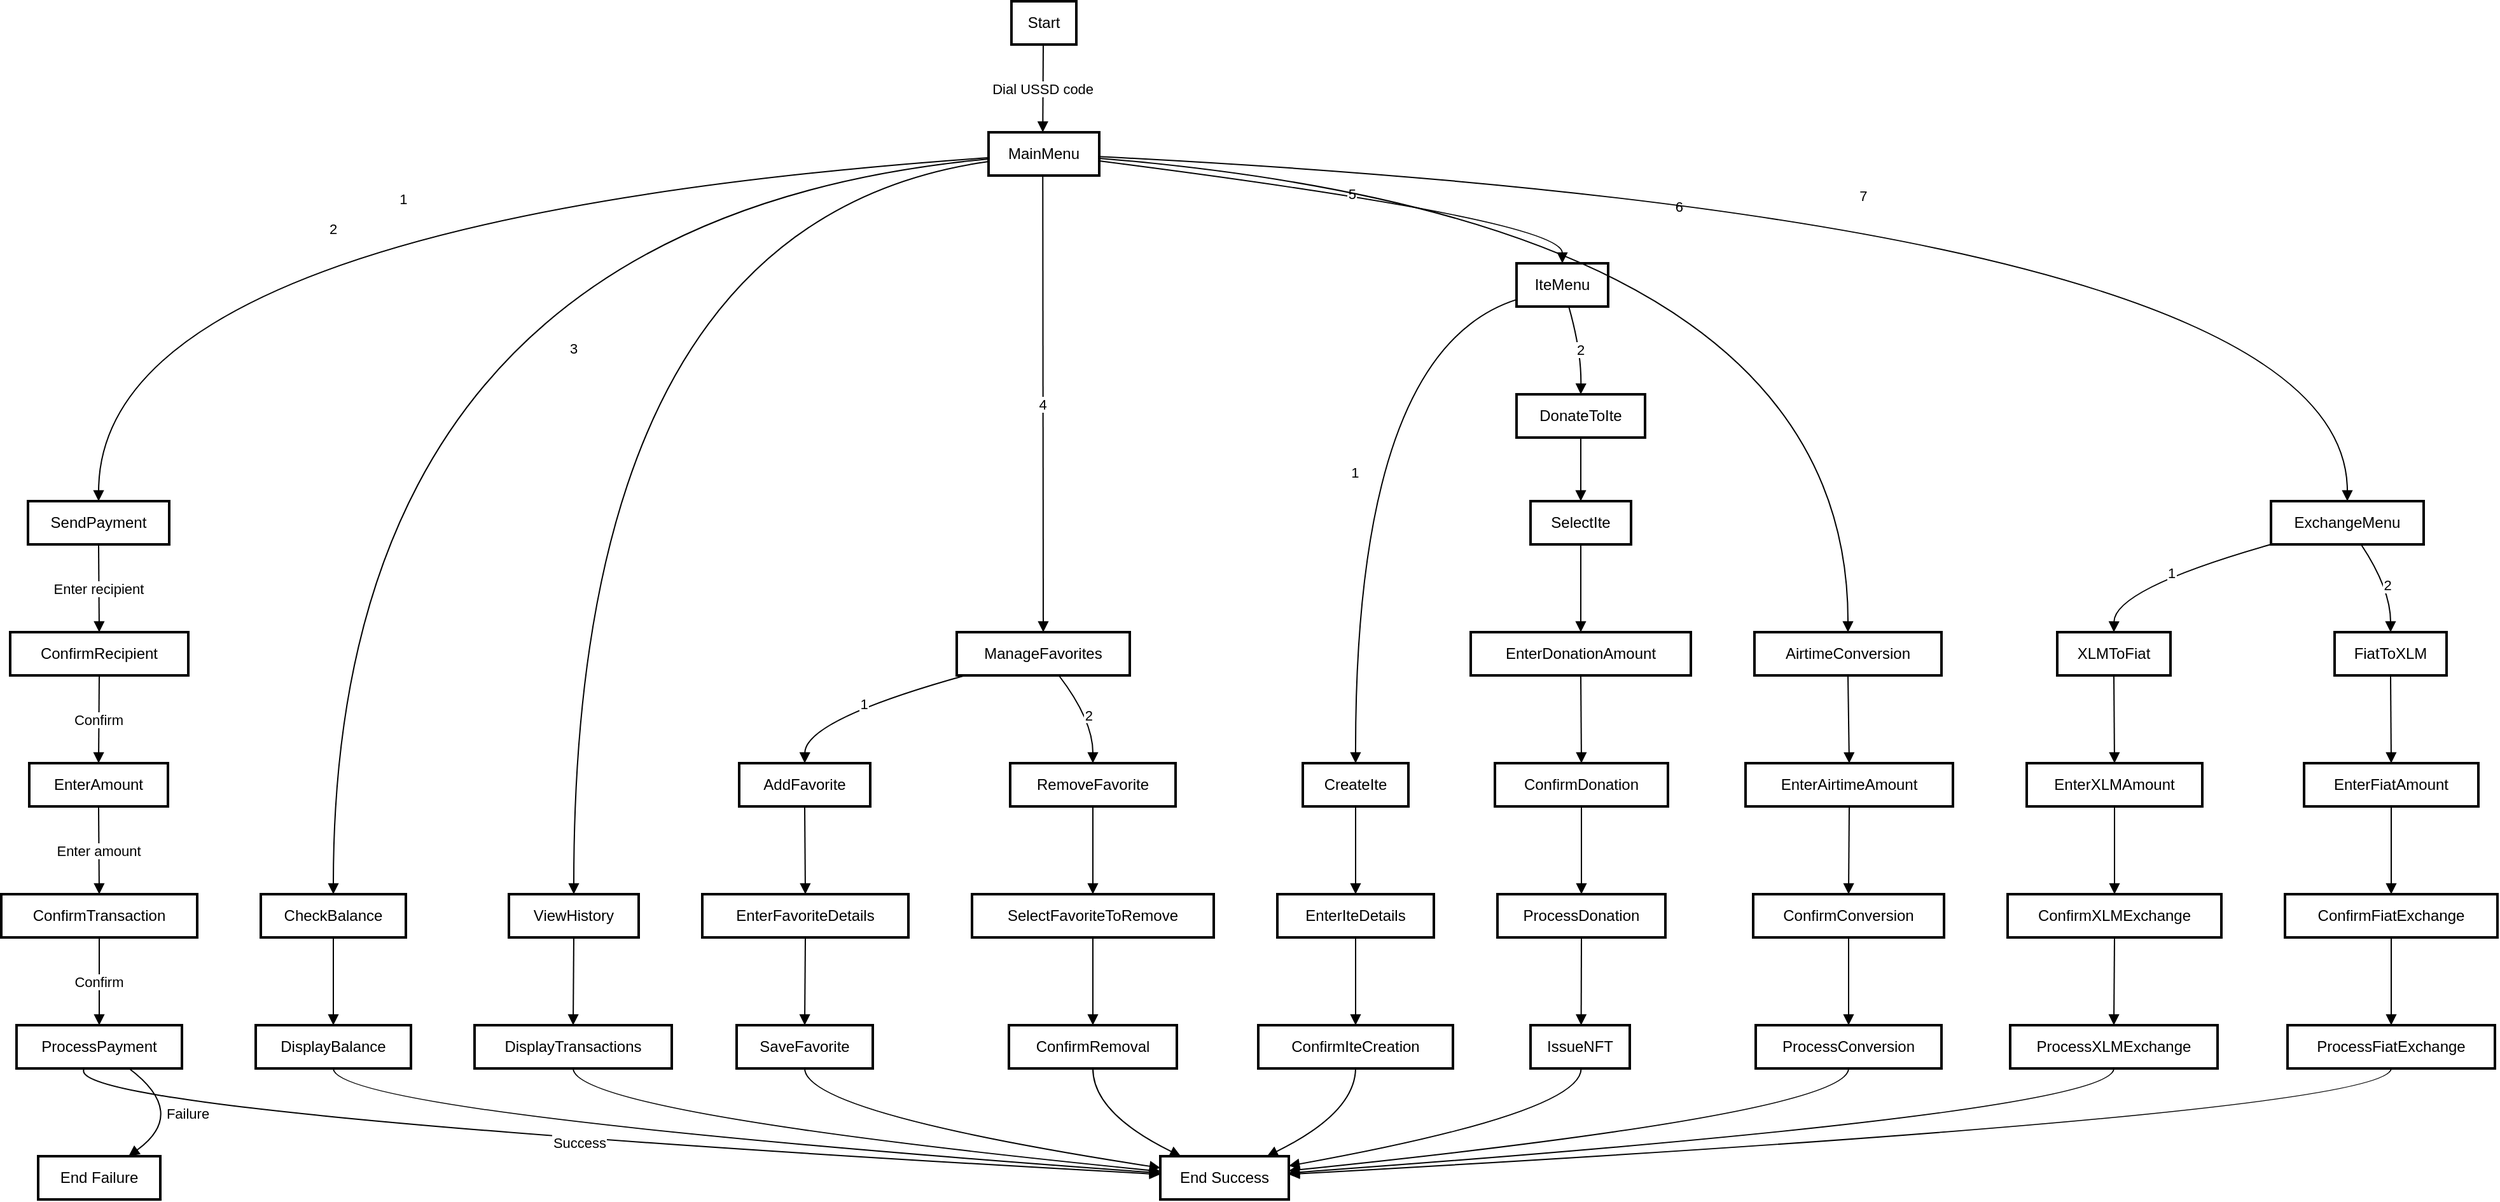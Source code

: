<mxfile version="24.7.8">
  <diagram name="Page-1" id="tqgh8wIxIpG1xmtgchpj">
    <mxGraphModel dx="1098" dy="868" grid="1" gridSize="10" guides="1" tooltips="1" connect="1" arrows="1" fold="1" page="1" pageScale="1" pageWidth="850" pageHeight="1100" math="0" shadow="0">
      <root>
        <mxCell id="0" />
        <mxCell id="1" parent="0" />
        <mxCell id="u9Umea-9Md1OC9XHzGHI-179" value="Start" style="whiteSpace=wrap;strokeWidth=2;" vertex="1" parent="1">
          <mxGeometry x="814" y="870" width="51" height="34" as="geometry" />
        </mxCell>
        <mxCell id="u9Umea-9Md1OC9XHzGHI-180" value="MainMenu" style="whiteSpace=wrap;strokeWidth=2;" vertex="1" parent="1">
          <mxGeometry x="796" y="973" width="87" height="34" as="geometry" />
        </mxCell>
        <mxCell id="u9Umea-9Md1OC9XHzGHI-181" value="SendPayment" style="whiteSpace=wrap;strokeWidth=2;" vertex="1" parent="1">
          <mxGeometry x="41" y="1263" width="111" height="34" as="geometry" />
        </mxCell>
        <mxCell id="u9Umea-9Md1OC9XHzGHI-182" value="CheckBalance" style="whiteSpace=wrap;strokeWidth=2;" vertex="1" parent="1">
          <mxGeometry x="224" y="1572" width="114" height="34" as="geometry" />
        </mxCell>
        <mxCell id="u9Umea-9Md1OC9XHzGHI-183" value="ViewHistory" style="whiteSpace=wrap;strokeWidth=2;" vertex="1" parent="1">
          <mxGeometry x="419" y="1572" width="102" height="34" as="geometry" />
        </mxCell>
        <mxCell id="u9Umea-9Md1OC9XHzGHI-184" value="ManageFavorites" style="whiteSpace=wrap;strokeWidth=2;" vertex="1" parent="1">
          <mxGeometry x="771" y="1366" width="136" height="34" as="geometry" />
        </mxCell>
        <mxCell id="u9Umea-9Md1OC9XHzGHI-185" value="IteMenu" style="whiteSpace=wrap;strokeWidth=2;" vertex="1" parent="1">
          <mxGeometry x="1211" y="1076" width="72" height="34" as="geometry" />
        </mxCell>
        <mxCell id="u9Umea-9Md1OC9XHzGHI-186" value="AirtimeConversion" style="whiteSpace=wrap;strokeWidth=2;" vertex="1" parent="1">
          <mxGeometry x="1398" y="1366" width="147" height="34" as="geometry" />
        </mxCell>
        <mxCell id="u9Umea-9Md1OC9XHzGHI-187" value="ExchangeMenu" style="whiteSpace=wrap;strokeWidth=2;" vertex="1" parent="1">
          <mxGeometry x="1804" y="1263" width="120" height="34" as="geometry" />
        </mxCell>
        <mxCell id="u9Umea-9Md1OC9XHzGHI-188" value="ConfirmRecipient" style="whiteSpace=wrap;strokeWidth=2;" vertex="1" parent="1">
          <mxGeometry x="27" y="1366" width="140" height="34" as="geometry" />
        </mxCell>
        <mxCell id="u9Umea-9Md1OC9XHzGHI-189" value="EnterAmount" style="whiteSpace=wrap;strokeWidth=2;" vertex="1" parent="1">
          <mxGeometry x="42" y="1469" width="109" height="34" as="geometry" />
        </mxCell>
        <mxCell id="u9Umea-9Md1OC9XHzGHI-190" value="ConfirmTransaction" style="whiteSpace=wrap;strokeWidth=2;" vertex="1" parent="1">
          <mxGeometry x="20" y="1572" width="154" height="34" as="geometry" />
        </mxCell>
        <mxCell id="u9Umea-9Md1OC9XHzGHI-191" value="ProcessPayment" style="whiteSpace=wrap;strokeWidth=2;" vertex="1" parent="1">
          <mxGeometry x="32" y="1675" width="130" height="34" as="geometry" />
        </mxCell>
        <mxCell id="u9Umea-9Md1OC9XHzGHI-192" value="End Success" style="whiteSpace=wrap;strokeWidth=2;" vertex="1" parent="1">
          <mxGeometry x="931" y="1778" width="101" height="34" as="geometry" />
        </mxCell>
        <mxCell id="u9Umea-9Md1OC9XHzGHI-193" value="End Failure" style="whiteSpace=wrap;strokeWidth=2;" vertex="1" parent="1">
          <mxGeometry x="49" y="1778" width="96" height="34" as="geometry" />
        </mxCell>
        <mxCell id="u9Umea-9Md1OC9XHzGHI-194" value="DisplayBalance" style="whiteSpace=wrap;strokeWidth=2;" vertex="1" parent="1">
          <mxGeometry x="220" y="1675" width="122" height="34" as="geometry" />
        </mxCell>
        <mxCell id="u9Umea-9Md1OC9XHzGHI-195" value="DisplayTransactions" style="whiteSpace=wrap;strokeWidth=2;" vertex="1" parent="1">
          <mxGeometry x="392" y="1675" width="155" height="34" as="geometry" />
        </mxCell>
        <mxCell id="u9Umea-9Md1OC9XHzGHI-196" value="AddFavorite" style="whiteSpace=wrap;strokeWidth=2;" vertex="1" parent="1">
          <mxGeometry x="600" y="1469" width="103" height="34" as="geometry" />
        </mxCell>
        <mxCell id="u9Umea-9Md1OC9XHzGHI-197" value="RemoveFavorite" style="whiteSpace=wrap;strokeWidth=2;" vertex="1" parent="1">
          <mxGeometry x="813" y="1469" width="130" height="34" as="geometry" />
        </mxCell>
        <mxCell id="u9Umea-9Md1OC9XHzGHI-198" value="EnterFavoriteDetails" style="whiteSpace=wrap;strokeWidth=2;" vertex="1" parent="1">
          <mxGeometry x="571" y="1572" width="162" height="34" as="geometry" />
        </mxCell>
        <mxCell id="u9Umea-9Md1OC9XHzGHI-199" value="SaveFavorite" style="whiteSpace=wrap;strokeWidth=2;" vertex="1" parent="1">
          <mxGeometry x="598" y="1675" width="107" height="34" as="geometry" />
        </mxCell>
        <mxCell id="u9Umea-9Md1OC9XHzGHI-200" value="SelectFavoriteToRemove" style="whiteSpace=wrap;strokeWidth=2;" vertex="1" parent="1">
          <mxGeometry x="783" y="1572" width="190" height="34" as="geometry" />
        </mxCell>
        <mxCell id="u9Umea-9Md1OC9XHzGHI-201" value="ConfirmRemoval" style="whiteSpace=wrap;strokeWidth=2;" vertex="1" parent="1">
          <mxGeometry x="812" y="1675" width="132" height="34" as="geometry" />
        </mxCell>
        <mxCell id="u9Umea-9Md1OC9XHzGHI-202" value="CreateIte" style="whiteSpace=wrap;strokeWidth=2;" vertex="1" parent="1">
          <mxGeometry x="1043" y="1469" width="83" height="34" as="geometry" />
        </mxCell>
        <mxCell id="u9Umea-9Md1OC9XHzGHI-203" value="DonateToIte" style="whiteSpace=wrap;strokeWidth=2;" vertex="1" parent="1">
          <mxGeometry x="1211" y="1179" width="101" height="34" as="geometry" />
        </mxCell>
        <mxCell id="u9Umea-9Md1OC9XHzGHI-204" value="EnterIteDetails" style="whiteSpace=wrap;strokeWidth=2;" vertex="1" parent="1">
          <mxGeometry x="1023" y="1572" width="123" height="34" as="geometry" />
        </mxCell>
        <mxCell id="u9Umea-9Md1OC9XHzGHI-205" value="ConfirmIteCreation" style="whiteSpace=wrap;strokeWidth=2;" vertex="1" parent="1">
          <mxGeometry x="1008" y="1675" width="153" height="34" as="geometry" />
        </mxCell>
        <mxCell id="u9Umea-9Md1OC9XHzGHI-206" value="SelectIte" style="whiteSpace=wrap;strokeWidth=2;" vertex="1" parent="1">
          <mxGeometry x="1222" y="1263" width="79" height="34" as="geometry" />
        </mxCell>
        <mxCell id="u9Umea-9Md1OC9XHzGHI-207" value="EnterDonationAmount" style="whiteSpace=wrap;strokeWidth=2;" vertex="1" parent="1">
          <mxGeometry x="1175" y="1366" width="173" height="34" as="geometry" />
        </mxCell>
        <mxCell id="u9Umea-9Md1OC9XHzGHI-208" value="ConfirmDonation" style="whiteSpace=wrap;strokeWidth=2;" vertex="1" parent="1">
          <mxGeometry x="1194" y="1469" width="136" height="34" as="geometry" />
        </mxCell>
        <mxCell id="u9Umea-9Md1OC9XHzGHI-209" value="ProcessDonation" style="whiteSpace=wrap;strokeWidth=2;" vertex="1" parent="1">
          <mxGeometry x="1196" y="1572" width="132" height="34" as="geometry" />
        </mxCell>
        <mxCell id="u9Umea-9Md1OC9XHzGHI-210" value="IssueNFT" style="whiteSpace=wrap;strokeWidth=2;" vertex="1" parent="1">
          <mxGeometry x="1222" y="1675" width="78" height="34" as="geometry" />
        </mxCell>
        <mxCell id="u9Umea-9Md1OC9XHzGHI-211" value="EnterAirtimeAmount" style="whiteSpace=wrap;strokeWidth=2;" vertex="1" parent="1">
          <mxGeometry x="1391" y="1469" width="163" height="34" as="geometry" />
        </mxCell>
        <mxCell id="u9Umea-9Md1OC9XHzGHI-212" value="ConfirmConversion" style="whiteSpace=wrap;strokeWidth=2;" vertex="1" parent="1">
          <mxGeometry x="1397" y="1572" width="150" height="34" as="geometry" />
        </mxCell>
        <mxCell id="u9Umea-9Md1OC9XHzGHI-213" value="ProcessConversion" style="whiteSpace=wrap;strokeWidth=2;" vertex="1" parent="1">
          <mxGeometry x="1399" y="1675" width="146" height="34" as="geometry" />
        </mxCell>
        <mxCell id="u9Umea-9Md1OC9XHzGHI-214" value="XLMToFiat" style="whiteSpace=wrap;strokeWidth=2;" vertex="1" parent="1">
          <mxGeometry x="1636" y="1366" width="89" height="34" as="geometry" />
        </mxCell>
        <mxCell id="u9Umea-9Md1OC9XHzGHI-215" value="FiatToXLM" style="whiteSpace=wrap;strokeWidth=2;" vertex="1" parent="1">
          <mxGeometry x="1854" y="1366" width="88" height="34" as="geometry" />
        </mxCell>
        <mxCell id="u9Umea-9Md1OC9XHzGHI-216" value="EnterXLMAmount" style="whiteSpace=wrap;strokeWidth=2;" vertex="1" parent="1">
          <mxGeometry x="1612" y="1469" width="138" height="34" as="geometry" />
        </mxCell>
        <mxCell id="u9Umea-9Md1OC9XHzGHI-217" value="ConfirmXLMExchange" style="whiteSpace=wrap;strokeWidth=2;" vertex="1" parent="1">
          <mxGeometry x="1597" y="1572" width="168" height="34" as="geometry" />
        </mxCell>
        <mxCell id="u9Umea-9Md1OC9XHzGHI-218" value="ProcessXLMExchange" style="whiteSpace=wrap;strokeWidth=2;" vertex="1" parent="1">
          <mxGeometry x="1599" y="1675" width="163" height="34" as="geometry" />
        </mxCell>
        <mxCell id="u9Umea-9Md1OC9XHzGHI-219" value="EnterFiatAmount" style="whiteSpace=wrap;strokeWidth=2;" vertex="1" parent="1">
          <mxGeometry x="1830" y="1469" width="137" height="34" as="geometry" />
        </mxCell>
        <mxCell id="u9Umea-9Md1OC9XHzGHI-220" value="ConfirmFiatExchange" style="whiteSpace=wrap;strokeWidth=2;" vertex="1" parent="1">
          <mxGeometry x="1815" y="1572" width="167" height="34" as="geometry" />
        </mxCell>
        <mxCell id="u9Umea-9Md1OC9XHzGHI-221" value="ProcessFiatExchange" style="whiteSpace=wrap;strokeWidth=2;" vertex="1" parent="1">
          <mxGeometry x="1817" y="1675" width="163" height="34" as="geometry" />
        </mxCell>
        <mxCell id="u9Umea-9Md1OC9XHzGHI-222" value="Dial USSD code" style="curved=1;startArrow=none;endArrow=block;exitX=0.49;exitY=1;entryX=0.49;entryY=0;rounded=0;" edge="1" parent="1" source="u9Umea-9Md1OC9XHzGHI-179" target="u9Umea-9Md1OC9XHzGHI-180">
          <mxGeometry relative="1" as="geometry">
            <Array as="points" />
          </mxGeometry>
        </mxCell>
        <mxCell id="u9Umea-9Md1OC9XHzGHI-223" value="1" style="curved=1;startArrow=none;endArrow=block;exitX=-0.01;exitY=0.59;entryX=0.5;entryY=0;rounded=0;" edge="1" parent="1" source="u9Umea-9Md1OC9XHzGHI-180" target="u9Umea-9Md1OC9XHzGHI-181">
          <mxGeometry relative="1" as="geometry">
            <Array as="points">
              <mxPoint x="97" y="1042" />
            </Array>
          </mxGeometry>
        </mxCell>
        <mxCell id="u9Umea-9Md1OC9XHzGHI-224" value="2" style="curved=1;startArrow=none;endArrow=block;exitX=-0.01;exitY=0.62;entryX=0.5;entryY=0;rounded=0;" edge="1" parent="1" source="u9Umea-9Md1OC9XHzGHI-180" target="u9Umea-9Md1OC9XHzGHI-182">
          <mxGeometry relative="1" as="geometry">
            <Array as="points">
              <mxPoint x="281" y="1042" />
            </Array>
          </mxGeometry>
        </mxCell>
        <mxCell id="u9Umea-9Md1OC9XHzGHI-225" value="3" style="curved=1;startArrow=none;endArrow=block;exitX=-0.01;exitY=0.68;entryX=0.5;entryY=0;rounded=0;" edge="1" parent="1" source="u9Umea-9Md1OC9XHzGHI-180" target="u9Umea-9Md1OC9XHzGHI-183">
          <mxGeometry relative="1" as="geometry">
            <Array as="points">
              <mxPoint x="470" y="1042" />
            </Array>
          </mxGeometry>
        </mxCell>
        <mxCell id="u9Umea-9Md1OC9XHzGHI-226" value="4" style="curved=1;startArrow=none;endArrow=block;exitX=0.49;exitY=1;entryX=0.5;entryY=0;rounded=0;" edge="1" parent="1" source="u9Umea-9Md1OC9XHzGHI-180" target="u9Umea-9Md1OC9XHzGHI-184">
          <mxGeometry relative="1" as="geometry">
            <Array as="points" />
          </mxGeometry>
        </mxCell>
        <mxCell id="u9Umea-9Md1OC9XHzGHI-227" value="5" style="curved=1;startArrow=none;endArrow=block;exitX=0.99;exitY=0.66;entryX=0.5;entryY=0;rounded=0;" edge="1" parent="1" source="u9Umea-9Md1OC9XHzGHI-180" target="u9Umea-9Md1OC9XHzGHI-185">
          <mxGeometry relative="1" as="geometry">
            <Array as="points">
              <mxPoint x="1247" y="1042" />
            </Array>
          </mxGeometry>
        </mxCell>
        <mxCell id="u9Umea-9Md1OC9XHzGHI-228" value="6" style="curved=1;startArrow=none;endArrow=block;exitX=0.99;exitY=0.6;entryX=0.5;entryY=0;rounded=0;" edge="1" parent="1" source="u9Umea-9Md1OC9XHzGHI-180" target="u9Umea-9Md1OC9XHzGHI-186">
          <mxGeometry relative="1" as="geometry">
            <Array as="points">
              <mxPoint x="1472" y="1042" />
            </Array>
          </mxGeometry>
        </mxCell>
        <mxCell id="u9Umea-9Md1OC9XHzGHI-229" value="7" style="curved=1;startArrow=none;endArrow=block;exitX=0.99;exitY=0.56;entryX=0.5;entryY=0;rounded=0;" edge="1" parent="1" source="u9Umea-9Md1OC9XHzGHI-180" target="u9Umea-9Md1OC9XHzGHI-187">
          <mxGeometry relative="1" as="geometry">
            <Array as="points">
              <mxPoint x="1864" y="1042" />
            </Array>
          </mxGeometry>
        </mxCell>
        <mxCell id="u9Umea-9Md1OC9XHzGHI-230" value="Enter recipient" style="curved=1;startArrow=none;endArrow=block;exitX=0.5;exitY=1;entryX=0.5;entryY=0;rounded=0;" edge="1" parent="1" source="u9Umea-9Md1OC9XHzGHI-181" target="u9Umea-9Md1OC9XHzGHI-188">
          <mxGeometry relative="1" as="geometry">
            <Array as="points" />
          </mxGeometry>
        </mxCell>
        <mxCell id="u9Umea-9Md1OC9XHzGHI-231" value="Confirm" style="curved=1;startArrow=none;endArrow=block;exitX=0.5;exitY=1;entryX=0.5;entryY=0;rounded=0;" edge="1" parent="1" source="u9Umea-9Md1OC9XHzGHI-188" target="u9Umea-9Md1OC9XHzGHI-189">
          <mxGeometry relative="1" as="geometry">
            <Array as="points" />
          </mxGeometry>
        </mxCell>
        <mxCell id="u9Umea-9Md1OC9XHzGHI-232" value="Enter amount" style="curved=1;startArrow=none;endArrow=block;exitX=0.5;exitY=1;entryX=0.5;entryY=0;rounded=0;" edge="1" parent="1" source="u9Umea-9Md1OC9XHzGHI-189" target="u9Umea-9Md1OC9XHzGHI-190">
          <mxGeometry relative="1" as="geometry">
            <Array as="points" />
          </mxGeometry>
        </mxCell>
        <mxCell id="u9Umea-9Md1OC9XHzGHI-233" value="Confirm" style="curved=1;startArrow=none;endArrow=block;exitX=0.5;exitY=1;entryX=0.5;entryY=0;rounded=0;" edge="1" parent="1" source="u9Umea-9Md1OC9XHzGHI-190" target="u9Umea-9Md1OC9XHzGHI-191">
          <mxGeometry relative="1" as="geometry">
            <Array as="points" />
          </mxGeometry>
        </mxCell>
        <mxCell id="u9Umea-9Md1OC9XHzGHI-234" value="Success" style="curved=1;startArrow=none;endArrow=block;exitX=0.41;exitY=1;entryX=0;entryY=0.42;rounded=0;" edge="1" parent="1" source="u9Umea-9Md1OC9XHzGHI-191" target="u9Umea-9Md1OC9XHzGHI-192">
          <mxGeometry relative="1" as="geometry">
            <Array as="points">
              <mxPoint x="61" y="1744" />
            </Array>
          </mxGeometry>
        </mxCell>
        <mxCell id="u9Umea-9Md1OC9XHzGHI-235" value="Failure" style="curved=1;startArrow=none;endArrow=block;exitX=0.68;exitY=1;entryX=0.74;entryY=0;rounded=0;" edge="1" parent="1" source="u9Umea-9Md1OC9XHzGHI-191" target="u9Umea-9Md1OC9XHzGHI-193">
          <mxGeometry relative="1" as="geometry">
            <Array as="points">
              <mxPoint x="167" y="1744" />
            </Array>
          </mxGeometry>
        </mxCell>
        <mxCell id="u9Umea-9Md1OC9XHzGHI-236" value="" style="curved=1;startArrow=none;endArrow=block;exitX=0.5;exitY=1;entryX=0.5;entryY=0;rounded=0;" edge="1" parent="1" source="u9Umea-9Md1OC9XHzGHI-182" target="u9Umea-9Md1OC9XHzGHI-194">
          <mxGeometry relative="1" as="geometry">
            <Array as="points" />
          </mxGeometry>
        </mxCell>
        <mxCell id="u9Umea-9Md1OC9XHzGHI-237" value="" style="curved=1;startArrow=none;endArrow=block;exitX=0.5;exitY=1;entryX=0;entryY=0.39;rounded=0;" edge="1" parent="1" source="u9Umea-9Md1OC9XHzGHI-194" target="u9Umea-9Md1OC9XHzGHI-192">
          <mxGeometry relative="1" as="geometry">
            <Array as="points">
              <mxPoint x="281" y="1744" />
            </Array>
          </mxGeometry>
        </mxCell>
        <mxCell id="u9Umea-9Md1OC9XHzGHI-238" value="" style="curved=1;startArrow=none;endArrow=block;exitX=0.5;exitY=1;entryX=0.5;entryY=0;rounded=0;" edge="1" parent="1" source="u9Umea-9Md1OC9XHzGHI-183" target="u9Umea-9Md1OC9XHzGHI-195">
          <mxGeometry relative="1" as="geometry">
            <Array as="points" />
          </mxGeometry>
        </mxCell>
        <mxCell id="u9Umea-9Md1OC9XHzGHI-239" value="" style="curved=1;startArrow=none;endArrow=block;exitX=0.5;exitY=1;entryX=0;entryY=0.35;rounded=0;" edge="1" parent="1" source="u9Umea-9Md1OC9XHzGHI-195" target="u9Umea-9Md1OC9XHzGHI-192">
          <mxGeometry relative="1" as="geometry">
            <Array as="points">
              <mxPoint x="470" y="1744" />
            </Array>
          </mxGeometry>
        </mxCell>
        <mxCell id="u9Umea-9Md1OC9XHzGHI-240" value="1" style="curved=1;startArrow=none;endArrow=block;exitX=0.05;exitY=1;entryX=0.5;entryY=0;rounded=0;" edge="1" parent="1" source="u9Umea-9Md1OC9XHzGHI-184" target="u9Umea-9Md1OC9XHzGHI-196">
          <mxGeometry relative="1" as="geometry">
            <Array as="points">
              <mxPoint x="652" y="1435" />
            </Array>
          </mxGeometry>
        </mxCell>
        <mxCell id="u9Umea-9Md1OC9XHzGHI-241" value="2" style="curved=1;startArrow=none;endArrow=block;exitX=0.59;exitY=1;entryX=0.5;entryY=0;rounded=0;" edge="1" parent="1" source="u9Umea-9Md1OC9XHzGHI-184" target="u9Umea-9Md1OC9XHzGHI-197">
          <mxGeometry relative="1" as="geometry">
            <Array as="points">
              <mxPoint x="878" y="1435" />
            </Array>
          </mxGeometry>
        </mxCell>
        <mxCell id="u9Umea-9Md1OC9XHzGHI-242" value="" style="curved=1;startArrow=none;endArrow=block;exitX=0.5;exitY=1;entryX=0.5;entryY=0;rounded=0;" edge="1" parent="1" source="u9Umea-9Md1OC9XHzGHI-196" target="u9Umea-9Md1OC9XHzGHI-198">
          <mxGeometry relative="1" as="geometry">
            <Array as="points" />
          </mxGeometry>
        </mxCell>
        <mxCell id="u9Umea-9Md1OC9XHzGHI-243" value="" style="curved=1;startArrow=none;endArrow=block;exitX=0.5;exitY=1;entryX=0.5;entryY=0;rounded=0;" edge="1" parent="1" source="u9Umea-9Md1OC9XHzGHI-198" target="u9Umea-9Md1OC9XHzGHI-199">
          <mxGeometry relative="1" as="geometry">
            <Array as="points" />
          </mxGeometry>
        </mxCell>
        <mxCell id="u9Umea-9Md1OC9XHzGHI-244" value="" style="curved=1;startArrow=none;endArrow=block;exitX=0.5;exitY=1;entryX=0;entryY=0.27;rounded=0;" edge="1" parent="1" source="u9Umea-9Md1OC9XHzGHI-199" target="u9Umea-9Md1OC9XHzGHI-192">
          <mxGeometry relative="1" as="geometry">
            <Array as="points">
              <mxPoint x="652" y="1744" />
            </Array>
          </mxGeometry>
        </mxCell>
        <mxCell id="u9Umea-9Md1OC9XHzGHI-245" value="" style="curved=1;startArrow=none;endArrow=block;exitX=0.5;exitY=1;entryX=0.5;entryY=0;rounded=0;" edge="1" parent="1" source="u9Umea-9Md1OC9XHzGHI-197" target="u9Umea-9Md1OC9XHzGHI-200">
          <mxGeometry relative="1" as="geometry">
            <Array as="points" />
          </mxGeometry>
        </mxCell>
        <mxCell id="u9Umea-9Md1OC9XHzGHI-246" value="" style="curved=1;startArrow=none;endArrow=block;exitX=0.5;exitY=1;entryX=0.5;entryY=0;rounded=0;" edge="1" parent="1" source="u9Umea-9Md1OC9XHzGHI-200" target="u9Umea-9Md1OC9XHzGHI-201">
          <mxGeometry relative="1" as="geometry">
            <Array as="points" />
          </mxGeometry>
        </mxCell>
        <mxCell id="u9Umea-9Md1OC9XHzGHI-247" value="" style="curved=1;startArrow=none;endArrow=block;exitX=0.5;exitY=1;entryX=0.16;entryY=0;rounded=0;" edge="1" parent="1" source="u9Umea-9Md1OC9XHzGHI-201" target="u9Umea-9Md1OC9XHzGHI-192">
          <mxGeometry relative="1" as="geometry">
            <Array as="points">
              <mxPoint x="878" y="1744" />
            </Array>
          </mxGeometry>
        </mxCell>
        <mxCell id="u9Umea-9Md1OC9XHzGHI-248" value="1" style="curved=1;startArrow=none;endArrow=block;exitX=0;exitY=0.84;entryX=0.5;entryY=0;rounded=0;" edge="1" parent="1" source="u9Umea-9Md1OC9XHzGHI-185" target="u9Umea-9Md1OC9XHzGHI-202">
          <mxGeometry relative="1" as="geometry">
            <Array as="points">
              <mxPoint x="1084" y="1145" />
            </Array>
          </mxGeometry>
        </mxCell>
        <mxCell id="u9Umea-9Md1OC9XHzGHI-249" value="2" style="curved=1;startArrow=none;endArrow=block;exitX=0.57;exitY=1;entryX=0.5;entryY=0;rounded=0;" edge="1" parent="1" source="u9Umea-9Md1OC9XHzGHI-185" target="u9Umea-9Md1OC9XHzGHI-203">
          <mxGeometry relative="1" as="geometry">
            <Array as="points">
              <mxPoint x="1262" y="1145" />
            </Array>
          </mxGeometry>
        </mxCell>
        <mxCell id="u9Umea-9Md1OC9XHzGHI-250" value="" style="curved=1;startArrow=none;endArrow=block;exitX=0.5;exitY=1;entryX=0.5;entryY=0;rounded=0;" edge="1" parent="1" source="u9Umea-9Md1OC9XHzGHI-202" target="u9Umea-9Md1OC9XHzGHI-204">
          <mxGeometry relative="1" as="geometry">
            <Array as="points" />
          </mxGeometry>
        </mxCell>
        <mxCell id="u9Umea-9Md1OC9XHzGHI-251" value="" style="curved=1;startArrow=none;endArrow=block;exitX=0.5;exitY=1;entryX=0.5;entryY=0;rounded=0;" edge="1" parent="1" source="u9Umea-9Md1OC9XHzGHI-204" target="u9Umea-9Md1OC9XHzGHI-205">
          <mxGeometry relative="1" as="geometry">
            <Array as="points" />
          </mxGeometry>
        </mxCell>
        <mxCell id="u9Umea-9Md1OC9XHzGHI-252" value="" style="curved=1;startArrow=none;endArrow=block;exitX=0.5;exitY=1;entryX=0.83;entryY=0;rounded=0;" edge="1" parent="1" source="u9Umea-9Md1OC9XHzGHI-205" target="u9Umea-9Md1OC9XHzGHI-192">
          <mxGeometry relative="1" as="geometry">
            <Array as="points">
              <mxPoint x="1084" y="1744" />
            </Array>
          </mxGeometry>
        </mxCell>
        <mxCell id="u9Umea-9Md1OC9XHzGHI-253" value="" style="curved=1;startArrow=none;endArrow=block;exitX=0.5;exitY=1;entryX=0.5;entryY=0;rounded=0;" edge="1" parent="1" source="u9Umea-9Md1OC9XHzGHI-203" target="u9Umea-9Md1OC9XHzGHI-206">
          <mxGeometry relative="1" as="geometry">
            <Array as="points" />
          </mxGeometry>
        </mxCell>
        <mxCell id="u9Umea-9Md1OC9XHzGHI-254" value="" style="curved=1;startArrow=none;endArrow=block;exitX=0.5;exitY=1;entryX=0.5;entryY=0;rounded=0;" edge="1" parent="1" source="u9Umea-9Md1OC9XHzGHI-206" target="u9Umea-9Md1OC9XHzGHI-207">
          <mxGeometry relative="1" as="geometry">
            <Array as="points" />
          </mxGeometry>
        </mxCell>
        <mxCell id="u9Umea-9Md1OC9XHzGHI-255" value="" style="curved=1;startArrow=none;endArrow=block;exitX=0.5;exitY=1;entryX=0.5;entryY=0;rounded=0;" edge="1" parent="1" source="u9Umea-9Md1OC9XHzGHI-207" target="u9Umea-9Md1OC9XHzGHI-208">
          <mxGeometry relative="1" as="geometry">
            <Array as="points" />
          </mxGeometry>
        </mxCell>
        <mxCell id="u9Umea-9Md1OC9XHzGHI-256" value="" style="curved=1;startArrow=none;endArrow=block;exitX=0.5;exitY=1;entryX=0.5;entryY=0;rounded=0;" edge="1" parent="1" source="u9Umea-9Md1OC9XHzGHI-208" target="u9Umea-9Md1OC9XHzGHI-209">
          <mxGeometry relative="1" as="geometry">
            <Array as="points" />
          </mxGeometry>
        </mxCell>
        <mxCell id="u9Umea-9Md1OC9XHzGHI-257" value="" style="curved=1;startArrow=none;endArrow=block;exitX=0.5;exitY=1;entryX=0.51;entryY=0;rounded=0;" edge="1" parent="1" source="u9Umea-9Md1OC9XHzGHI-209" target="u9Umea-9Md1OC9XHzGHI-210">
          <mxGeometry relative="1" as="geometry">
            <Array as="points" />
          </mxGeometry>
        </mxCell>
        <mxCell id="u9Umea-9Md1OC9XHzGHI-258" value="" style="curved=1;startArrow=none;endArrow=block;exitX=0.51;exitY=1;entryX=0.99;entryY=0.23;rounded=0;" edge="1" parent="1" source="u9Umea-9Md1OC9XHzGHI-210" target="u9Umea-9Md1OC9XHzGHI-192">
          <mxGeometry relative="1" as="geometry">
            <Array as="points">
              <mxPoint x="1262" y="1744" />
            </Array>
          </mxGeometry>
        </mxCell>
        <mxCell id="u9Umea-9Md1OC9XHzGHI-259" value="" style="curved=1;startArrow=none;endArrow=block;exitX=0.5;exitY=1;entryX=0.5;entryY=0;rounded=0;" edge="1" parent="1" source="u9Umea-9Md1OC9XHzGHI-186" target="u9Umea-9Md1OC9XHzGHI-211">
          <mxGeometry relative="1" as="geometry">
            <Array as="points" />
          </mxGeometry>
        </mxCell>
        <mxCell id="u9Umea-9Md1OC9XHzGHI-260" value="" style="curved=1;startArrow=none;endArrow=block;exitX=0.5;exitY=1;entryX=0.5;entryY=0;rounded=0;" edge="1" parent="1" source="u9Umea-9Md1OC9XHzGHI-211" target="u9Umea-9Md1OC9XHzGHI-212">
          <mxGeometry relative="1" as="geometry">
            <Array as="points" />
          </mxGeometry>
        </mxCell>
        <mxCell id="u9Umea-9Md1OC9XHzGHI-261" value="" style="curved=1;startArrow=none;endArrow=block;exitX=0.5;exitY=1;entryX=0.5;entryY=0;rounded=0;" edge="1" parent="1" source="u9Umea-9Md1OC9XHzGHI-212" target="u9Umea-9Md1OC9XHzGHI-213">
          <mxGeometry relative="1" as="geometry">
            <Array as="points" />
          </mxGeometry>
        </mxCell>
        <mxCell id="u9Umea-9Md1OC9XHzGHI-262" value="" style="curved=1;startArrow=none;endArrow=block;exitX=0.5;exitY=1;entryX=0.99;entryY=0.34;rounded=0;" edge="1" parent="1" source="u9Umea-9Md1OC9XHzGHI-213" target="u9Umea-9Md1OC9XHzGHI-192">
          <mxGeometry relative="1" as="geometry">
            <Array as="points">
              <mxPoint x="1472" y="1744" />
            </Array>
          </mxGeometry>
        </mxCell>
        <mxCell id="u9Umea-9Md1OC9XHzGHI-263" value="1" style="curved=1;startArrow=none;endArrow=block;exitX=0;exitY=1;entryX=0.5;entryY=0;rounded=0;" edge="1" parent="1" source="u9Umea-9Md1OC9XHzGHI-187" target="u9Umea-9Md1OC9XHzGHI-214">
          <mxGeometry relative="1" as="geometry">
            <Array as="points">
              <mxPoint x="1681" y="1332" />
            </Array>
          </mxGeometry>
        </mxCell>
        <mxCell id="u9Umea-9Md1OC9XHzGHI-264" value="2" style="curved=1;startArrow=none;endArrow=block;exitX=0.59;exitY=1;entryX=0.5;entryY=0;rounded=0;" edge="1" parent="1" source="u9Umea-9Md1OC9XHzGHI-187" target="u9Umea-9Md1OC9XHzGHI-215">
          <mxGeometry relative="1" as="geometry">
            <Array as="points">
              <mxPoint x="1898" y="1332" />
            </Array>
          </mxGeometry>
        </mxCell>
        <mxCell id="u9Umea-9Md1OC9XHzGHI-265" value="" style="curved=1;startArrow=none;endArrow=block;exitX=0.5;exitY=1;entryX=0.5;entryY=0;rounded=0;" edge="1" parent="1" source="u9Umea-9Md1OC9XHzGHI-214" target="u9Umea-9Md1OC9XHzGHI-216">
          <mxGeometry relative="1" as="geometry">
            <Array as="points" />
          </mxGeometry>
        </mxCell>
        <mxCell id="u9Umea-9Md1OC9XHzGHI-266" value="" style="curved=1;startArrow=none;endArrow=block;exitX=0.5;exitY=1;entryX=0.5;entryY=0;rounded=0;" edge="1" parent="1" source="u9Umea-9Md1OC9XHzGHI-216" target="u9Umea-9Md1OC9XHzGHI-217">
          <mxGeometry relative="1" as="geometry">
            <Array as="points" />
          </mxGeometry>
        </mxCell>
        <mxCell id="u9Umea-9Md1OC9XHzGHI-267" value="" style="curved=1;startArrow=none;endArrow=block;exitX=0.5;exitY=1;entryX=0.5;entryY=0;rounded=0;" edge="1" parent="1" source="u9Umea-9Md1OC9XHzGHI-217" target="u9Umea-9Md1OC9XHzGHI-218">
          <mxGeometry relative="1" as="geometry">
            <Array as="points" />
          </mxGeometry>
        </mxCell>
        <mxCell id="u9Umea-9Md1OC9XHzGHI-268" value="" style="curved=1;startArrow=none;endArrow=block;exitX=0.5;exitY=1;entryX=0.99;entryY=0.39;rounded=0;" edge="1" parent="1" source="u9Umea-9Md1OC9XHzGHI-218" target="u9Umea-9Md1OC9XHzGHI-192">
          <mxGeometry relative="1" as="geometry">
            <Array as="points">
              <mxPoint x="1681" y="1744" />
            </Array>
          </mxGeometry>
        </mxCell>
        <mxCell id="u9Umea-9Md1OC9XHzGHI-269" value="" style="curved=1;startArrow=none;endArrow=block;exitX=0.5;exitY=1;entryX=0.5;entryY=0;rounded=0;" edge="1" parent="1" source="u9Umea-9Md1OC9XHzGHI-215" target="u9Umea-9Md1OC9XHzGHI-219">
          <mxGeometry relative="1" as="geometry">
            <Array as="points" />
          </mxGeometry>
        </mxCell>
        <mxCell id="u9Umea-9Md1OC9XHzGHI-270" value="" style="curved=1;startArrow=none;endArrow=block;exitX=0.5;exitY=1;entryX=0.5;entryY=0;rounded=0;" edge="1" parent="1" source="u9Umea-9Md1OC9XHzGHI-219" target="u9Umea-9Md1OC9XHzGHI-220">
          <mxGeometry relative="1" as="geometry">
            <Array as="points" />
          </mxGeometry>
        </mxCell>
        <mxCell id="u9Umea-9Md1OC9XHzGHI-271" value="" style="curved=1;startArrow=none;endArrow=block;exitX=0.5;exitY=1;entryX=0.5;entryY=0;rounded=0;" edge="1" parent="1" source="u9Umea-9Md1OC9XHzGHI-220" target="u9Umea-9Md1OC9XHzGHI-221">
          <mxGeometry relative="1" as="geometry">
            <Array as="points" />
          </mxGeometry>
        </mxCell>
        <mxCell id="u9Umea-9Md1OC9XHzGHI-272" value="" style="curved=1;startArrow=none;endArrow=block;exitX=0.5;exitY=1;entryX=0.99;entryY=0.42;rounded=0;" edge="1" parent="1" source="u9Umea-9Md1OC9XHzGHI-221" target="u9Umea-9Md1OC9XHzGHI-192">
          <mxGeometry relative="1" as="geometry">
            <Array as="points">
              <mxPoint x="1898" y="1744" />
            </Array>
          </mxGeometry>
        </mxCell>
      </root>
    </mxGraphModel>
  </diagram>
</mxfile>
